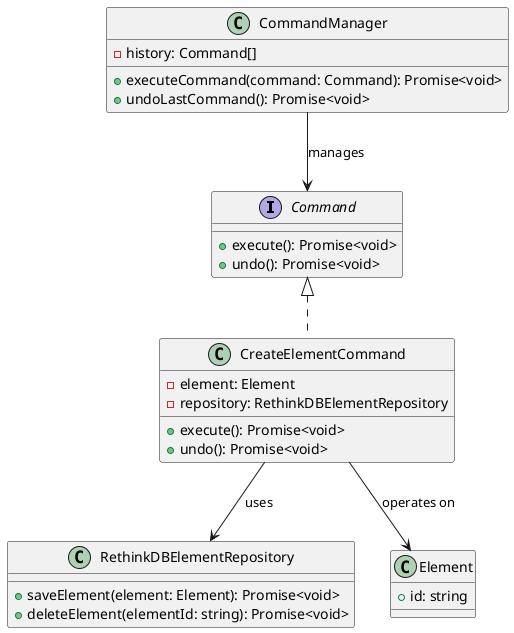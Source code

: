 @startuml
interface Command {
    +execute(): Promise<void>
    +undo(): Promise<void>
}

class CreateElementCommand implements Command {
    -element: Element
    -repository: RethinkDBElementRepository
    +execute(): Promise<void>
    +undo(): Promise<void>
}

class CommandManager {
    -history: Command[]
    +executeCommand(command: Command): Promise<void>
    +undoLastCommand(): Promise<void>
}

class RethinkDBElementRepository {
    +saveElement(element: Element): Promise<void>
    +deleteElement(elementId: string): Promise<void>
}

class Element {
    +id: string
}
CommandManager --> Command : manages
CreateElementCommand --> RethinkDBElementRepository : uses
CreateElementCommand --> Element : operates on
@enduml
